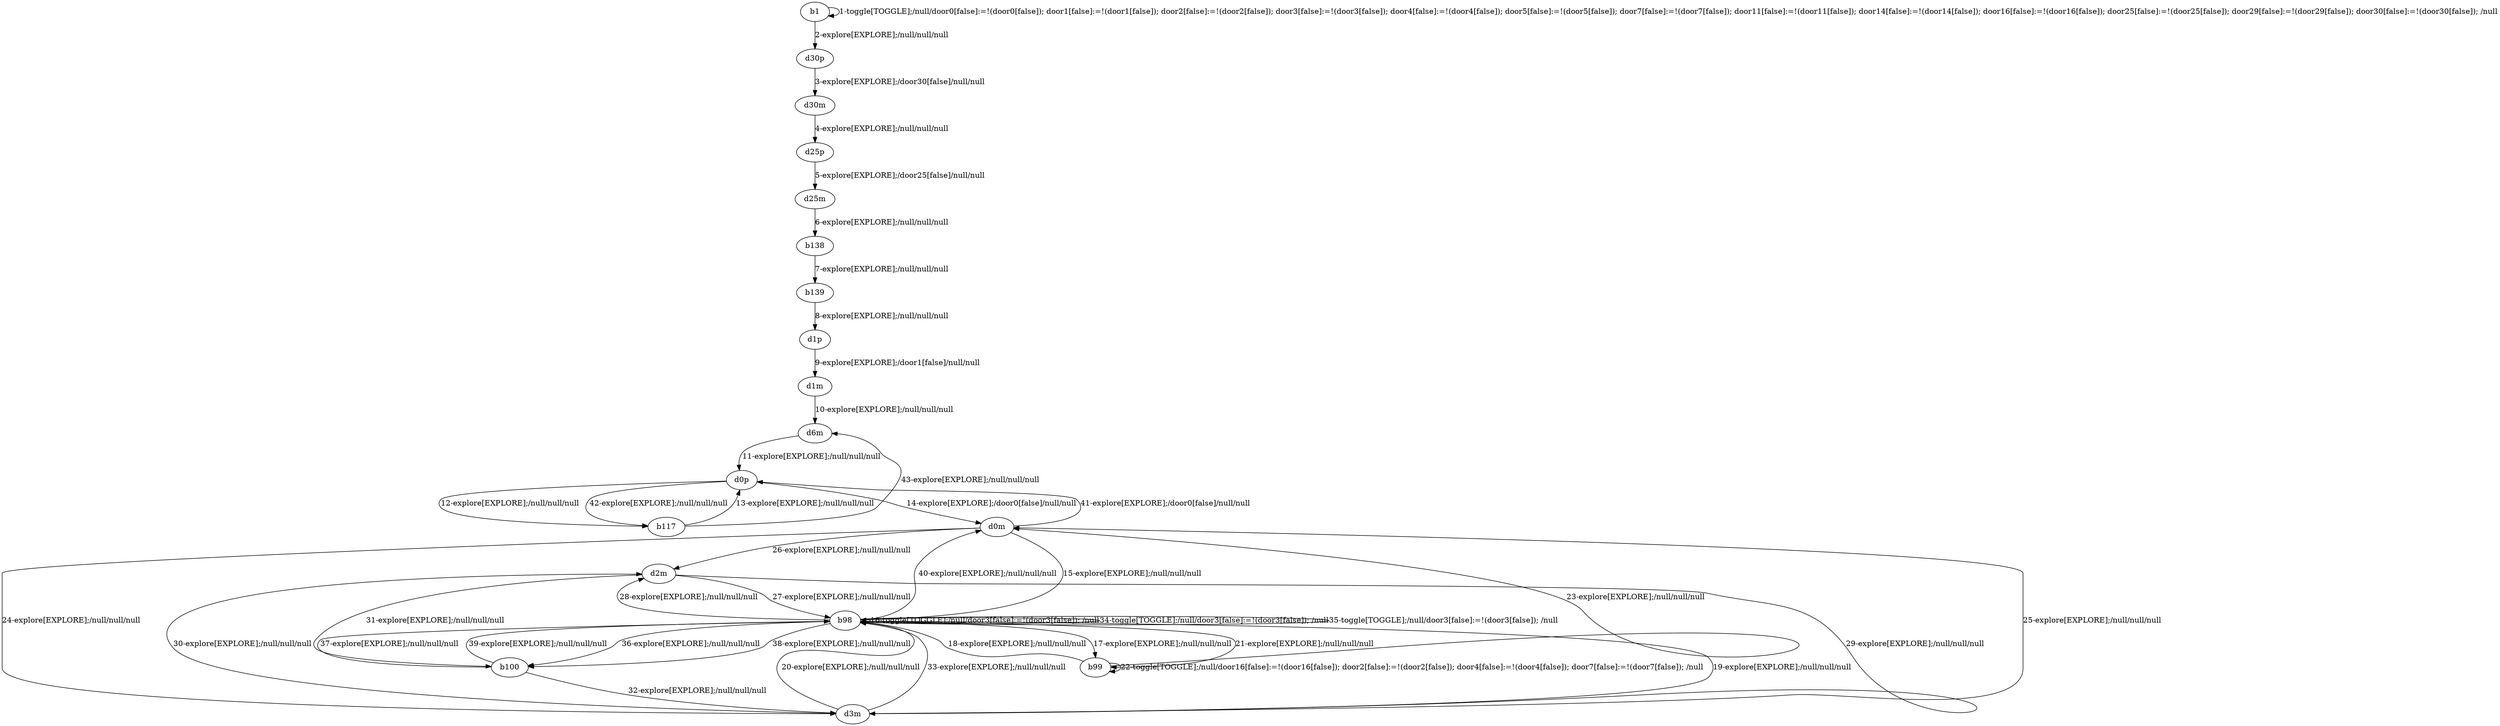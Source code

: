 # Total number of goals covered by this test: 1
# b99 --> d0m

digraph g {
"b1" -> "b1" [label = "1-toggle[TOGGLE];/null/door0[false]:=!(door0[false]); door1[false]:=!(door1[false]); door2[false]:=!(door2[false]); door3[false]:=!(door3[false]); door4[false]:=!(door4[false]); door5[false]:=!(door5[false]); door7[false]:=!(door7[false]); door11[false]:=!(door11[false]); door14[false]:=!(door14[false]); door16[false]:=!(door16[false]); door25[false]:=!(door25[false]); door29[false]:=!(door29[false]); door30[false]:=!(door30[false]); /null"];
"b1" -> "d30p" [label = "2-explore[EXPLORE];/null/null/null"];
"d30p" -> "d30m" [label = "3-explore[EXPLORE];/door30[false]/null/null"];
"d30m" -> "d25p" [label = "4-explore[EXPLORE];/null/null/null"];
"d25p" -> "d25m" [label = "5-explore[EXPLORE];/door25[false]/null/null"];
"d25m" -> "b138" [label = "6-explore[EXPLORE];/null/null/null"];
"b138" -> "b139" [label = "7-explore[EXPLORE];/null/null/null"];
"b139" -> "d1p" [label = "8-explore[EXPLORE];/null/null/null"];
"d1p" -> "d1m" [label = "9-explore[EXPLORE];/door1[false]/null/null"];
"d1m" -> "d6m" [label = "10-explore[EXPLORE];/null/null/null"];
"d6m" -> "d0p" [label = "11-explore[EXPLORE];/null/null/null"];
"d0p" -> "b117" [label = "12-explore[EXPLORE];/null/null/null"];
"b117" -> "d0p" [label = "13-explore[EXPLORE];/null/null/null"];
"d0p" -> "d0m" [label = "14-explore[EXPLORE];/door0[false]/null/null"];
"d0m" -> "b98" [label = "15-explore[EXPLORE];/null/null/null"];
"b98" -> "b98" [label = "16-toggle[TOGGLE];/null/door3[false]:=!(door3[false]); /null"];
"b98" -> "b99" [label = "17-explore[EXPLORE];/null/null/null"];
"b99" -> "b98" [label = "18-explore[EXPLORE];/null/null/null"];
"b98" -> "d3m" [label = "19-explore[EXPLORE];/null/null/null"];
"d3m" -> "b98" [label = "20-explore[EXPLORE];/null/null/null"];
"b98" -> "b99" [label = "21-explore[EXPLORE];/null/null/null"];
"b99" -> "b99" [label = "22-toggle[TOGGLE];/null/door16[false]:=!(door16[false]); door2[false]:=!(door2[false]); door4[false]:=!(door4[false]); door7[false]:=!(door7[false]); /null"];
"b99" -> "d0m" [label = "23-explore[EXPLORE];/null/null/null"];
"d0m" -> "d3m" [label = "24-explore[EXPLORE];/null/null/null"];
"d3m" -> "d0m" [label = "25-explore[EXPLORE];/null/null/null"];
"d0m" -> "d2m" [label = "26-explore[EXPLORE];/null/null/null"];
"d2m" -> "b98" [label = "27-explore[EXPLORE];/null/null/null"];
"b98" -> "d2m" [label = "28-explore[EXPLORE];/null/null/null"];
"d2m" -> "d3m" [label = "29-explore[EXPLORE];/null/null/null"];
"d3m" -> "d2m" [label = "30-explore[EXPLORE];/null/null/null"];
"d2m" -> "b100" [label = "31-explore[EXPLORE];/null/null/null"];
"b100" -> "d3m" [label = "32-explore[EXPLORE];/null/null/null"];
"d3m" -> "b98" [label = "33-explore[EXPLORE];/null/null/null"];
"b98" -> "b98" [label = "34-toggle[TOGGLE];/null/door3[false]:=!(door3[false]); /null"];
"b98" -> "b98" [label = "35-toggle[TOGGLE];/null/door3[false]:=!(door3[false]); /null"];
"b98" -> "b100" [label = "36-explore[EXPLORE];/null/null/null"];
"b100" -> "b98" [label = "37-explore[EXPLORE];/null/null/null"];
"b98" -> "b100" [label = "38-explore[EXPLORE];/null/null/null"];
"b100" -> "b98" [label = "39-explore[EXPLORE];/null/null/null"];
"b98" -> "d0m" [label = "40-explore[EXPLORE];/null/null/null"];
"d0m" -> "d0p" [label = "41-explore[EXPLORE];/door0[false]/null/null"];
"d0p" -> "b117" [label = "42-explore[EXPLORE];/null/null/null"];
"b117" -> "d6m" [label = "43-explore[EXPLORE];/null/null/null"];
}